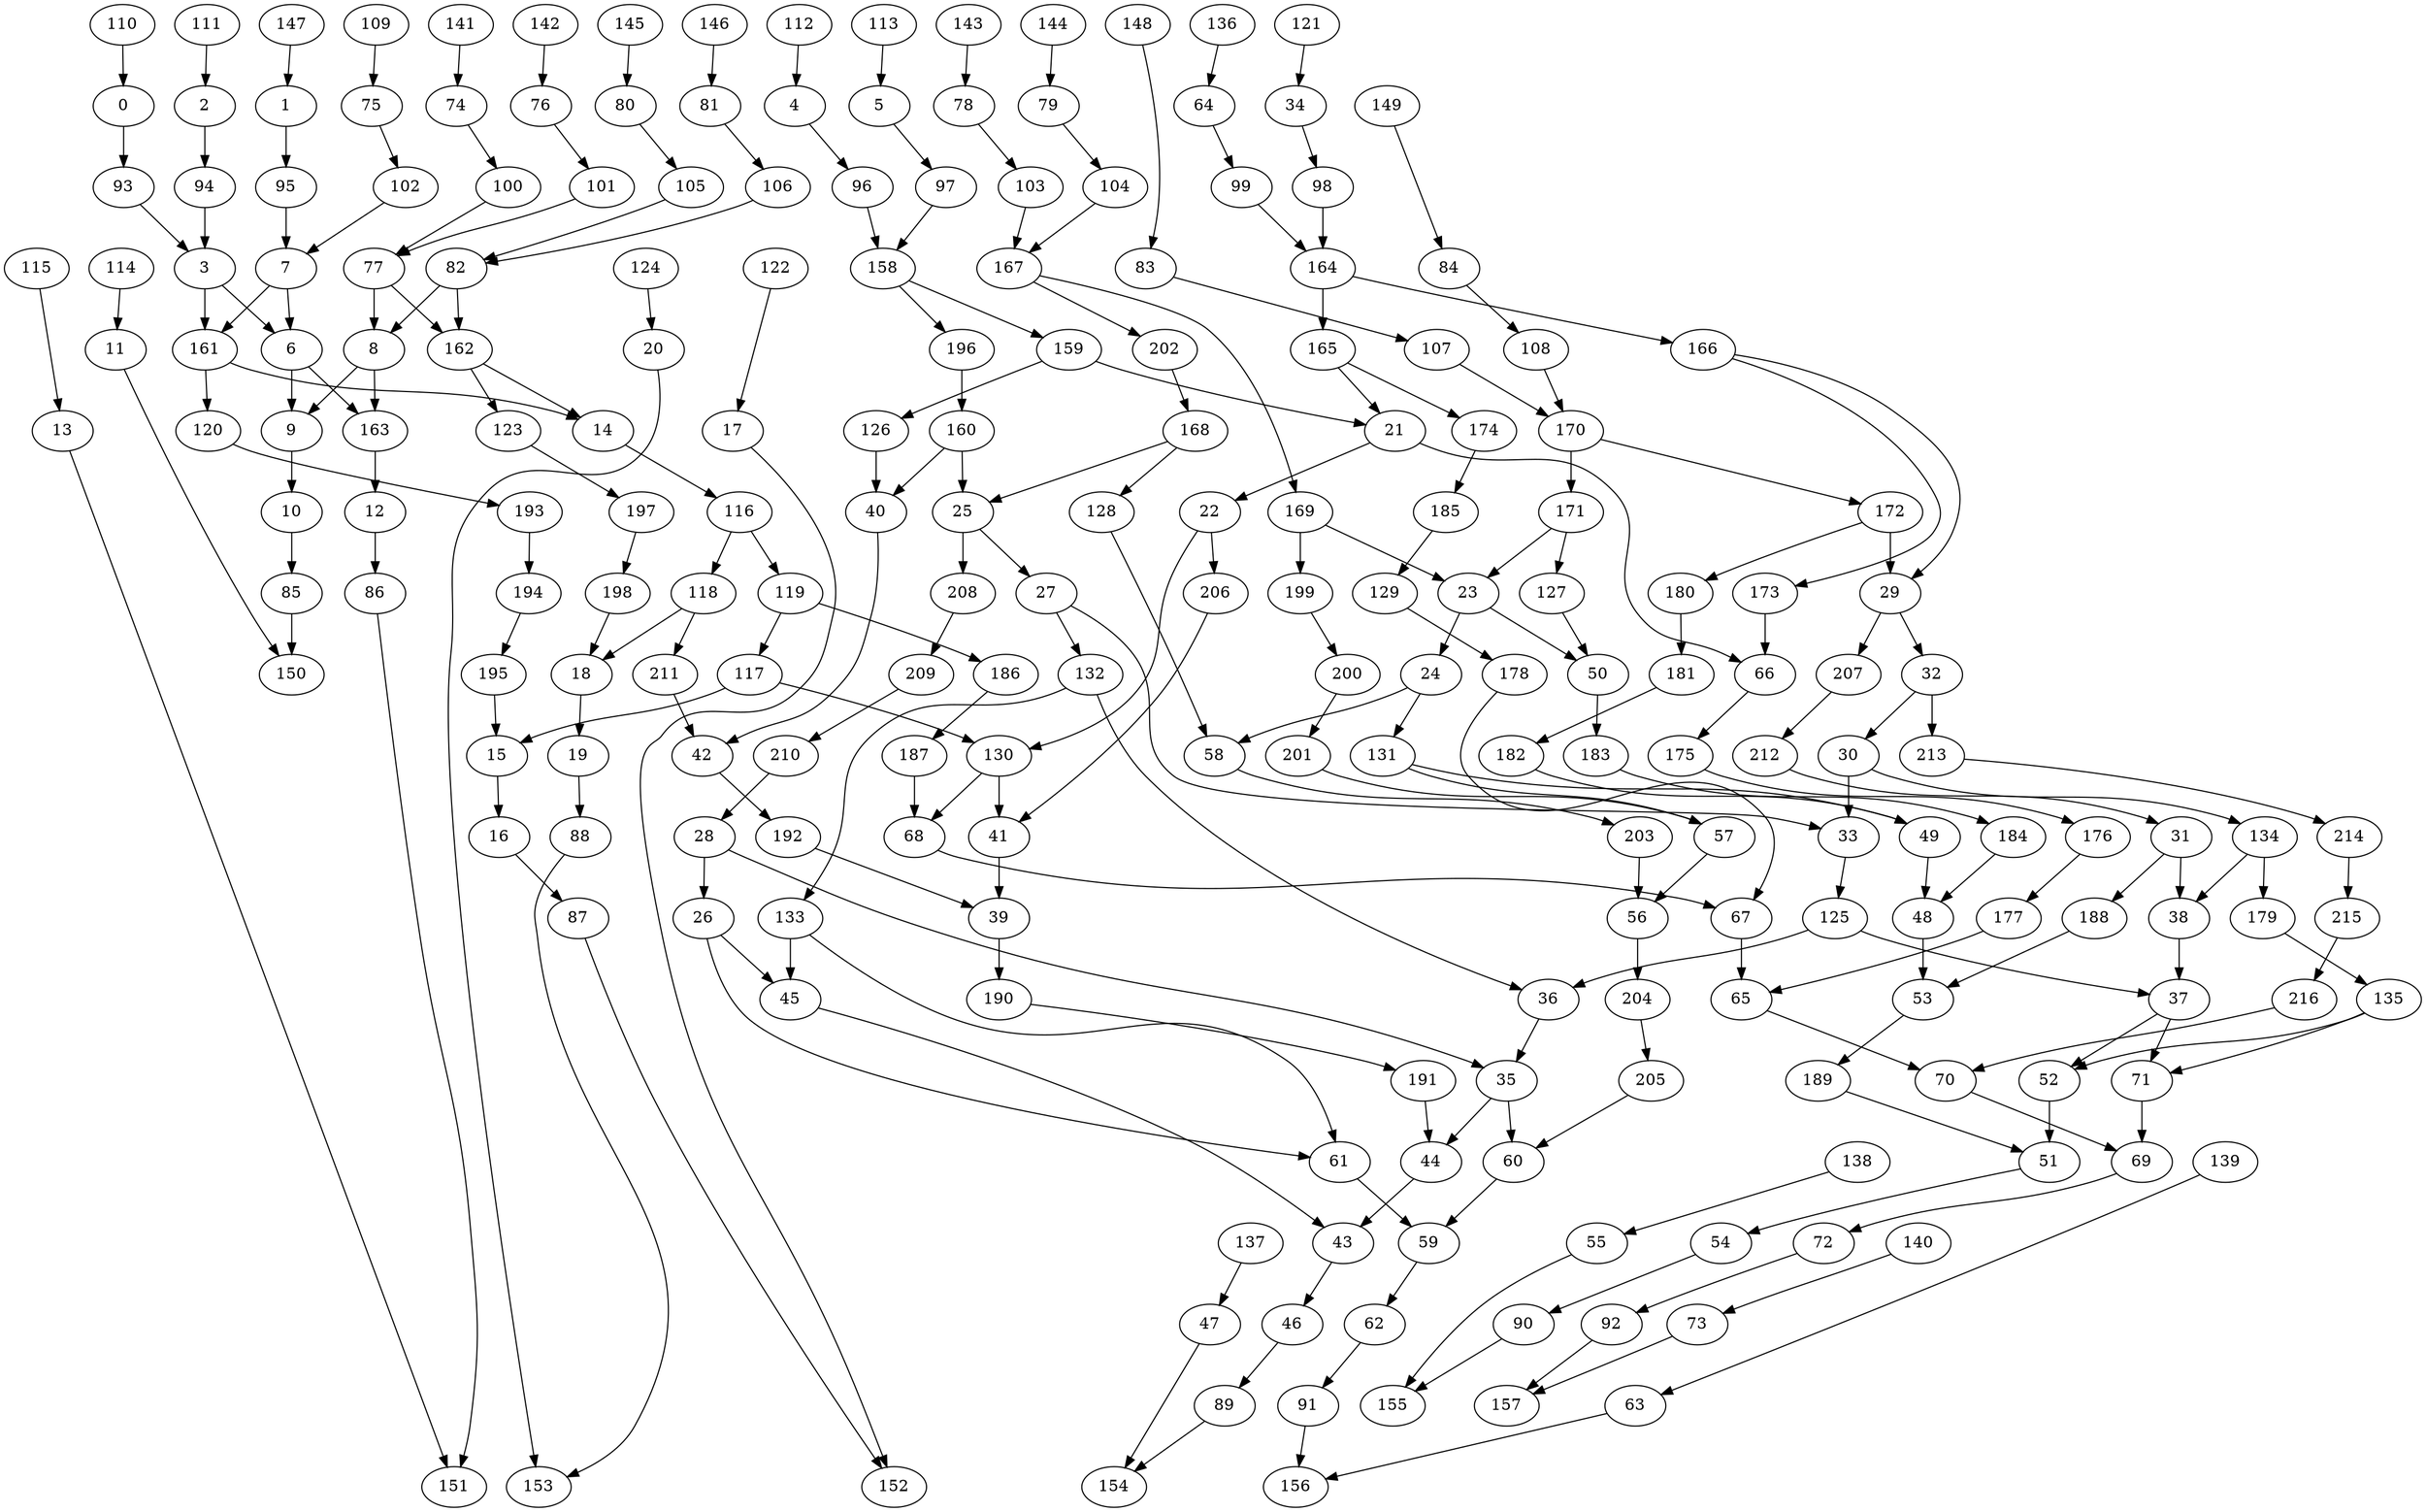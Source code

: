 digraph g {
0;
1;
2;
3;
4;
5;
6;
7;
8;
9;
10;
11;
12;
13;
14;
15;
16;
17;
18;
19;
20;
21;
22;
23;
24;
25;
26;
27;
28;
29;
30;
31;
32;
33;
34;
35;
36;
37;
38;
39;
40;
41;
42;
43;
44;
45;
46;
47;
48;
49;
50;
51;
52;
53;
54;
55;
56;
57;
58;
59;
60;
61;
62;
63;
64;
65;
66;
67;
68;
69;
70;
71;
72;
73;
74;
75;
76;
77;
78;
79;
80;
81;
82;
83;
84;
85;
86;
87;
88;
89;
90;
91;
92;
93;
94;
95;
96;
97;
98;
99;
100;
101;
102;
103;
104;
105;
106;
107;
108;
109;
110;
111;
112;
113;
114;
115;
116;
117;
118;
119;
120;
121;
122;
123;
124;
125;
126;
127;
128;
129;
130;
131;
132;
133;
134;
135;
136;
137;
138;
139;
140;
141;
142;
143;
144;
145;
146;
147;
148;
149;
150;
151;
152;
153;
154;
155;
156;
157;
158;
159;
160;
161;
162;
163;
164;
165;
166;
167;
168;
169;
170;
171;
172;
173;
174;
175;
176;
177;
178;
179;
180;
181;
182;
183;
184;
185;
186;
187;
188;
189;
190;
191;
192;
193;
194;
195;
196;
197;
198;
199;
200;
201;
202;
203;
204;
205;
206;
207;
208;
209;
210;
211;
212;
213;
214;
215;
216;
0 -> 93 [weight=0];
1 -> 95 [weight=0];
2 -> 94 [weight=0];
3 -> 6 [weight=0];
3 -> 161 [weight=1];
4 -> 96 [weight=0];
5 -> 97 [weight=0];
6 -> 9 [weight=1];
6 -> 163 [weight=0];
7 -> 6 [weight=0];
7 -> 161 [weight=0];
8 -> 9 [weight=0];
8 -> 163 [weight=0];
9 -> 10 [weight=1];
10 -> 85 [weight=0];
11 -> 150 [weight=0];
12 -> 86 [weight=0];
13 -> 151 [weight=0];
14 -> 116 [weight=0];
15 -> 16 [weight=0];
16 -> 87 [weight=0];
17 -> 152 [weight=0];
18 -> 19 [weight=0];
19 -> 88 [weight=0];
20 -> 153 [weight=0];
21 -> 66 [weight=0];
21 -> 22 [weight=0];
22 -> 130 [weight=0];
22 -> 206 [weight=0];
23 -> 24 [weight=0];
23 -> 50 [weight=0];
24 -> 131 [weight=0];
24 -> 58 [weight=0];
25 -> 27 [weight=0];
25 -> 208 [weight=1];
26 -> 45 [weight=0];
26 -> 61 [weight=0];
27 -> 33 [weight=0];
27 -> 132 [weight=0];
28 -> 35 [weight=0];
28 -> 26 [weight=0];
29 -> 32 [weight=0];
29 -> 207 [weight=0];
30 -> 33 [weight=1];
30 -> 134 [weight=0];
31 -> 188 [weight=0];
31 -> 38 [weight=0];
32 -> 30 [weight=0];
32 -> 213 [weight=1];
33 -> 125 [weight=0];
34 -> 98 [weight=0];
35 -> 60 [weight=0];
35 -> 44 [weight=1];
36 -> 35 [weight=0];
37 -> 52 [weight=0];
37 -> 71 [weight=0];
38 -> 37 [weight=1];
39 -> 190 [weight=1];
40 -> 42 [weight=0];
41 -> 39 [weight=2];
42 -> 192 [weight=0];
43 -> 46 [weight=0];
44 -> 43 [weight=0];
45 -> 43 [weight=0];
46 -> 89 [weight=0];
47 -> 154 [weight=0];
48 -> 53 [weight=1];
49 -> 48 [weight=0];
50 -> 183 [weight=0];
51 -> 54 [weight=0];
52 -> 51 [weight=1];
53 -> 189 [weight=0];
54 -> 90 [weight=0];
55 -> 155 [weight=0];
56 -> 204 [weight=1];
57 -> 56 [weight=0];
58 -> 203 [weight=0];
59 -> 62 [weight=0];
60 -> 59 [weight=0];
61 -> 59 [weight=0];
62 -> 91 [weight=0];
63 -> 156 [weight=0];
64 -> 99 [weight=0];
65 -> 70 [weight=0];
66 -> 175 [weight=0];
67 -> 65 [weight=2];
68 -> 67 [weight=0];
69 -> 72 [weight=0];
70 -> 69 [weight=0];
71 -> 69 [weight=1];
72 -> 92 [weight=0];
73 -> 157 [weight=0];
74 -> 100 [weight=0];
75 -> 102 [weight=0];
76 -> 101 [weight=0];
77 -> 162 [weight=0];
77 -> 8 [weight=0];
78 -> 103 [weight=0];
79 -> 104 [weight=0];
80 -> 105 [weight=0];
81 -> 106 [weight=0];
82 -> 162 [weight=0];
82 -> 8 [weight=0];
83 -> 107 [weight=0];
84 -> 108 [weight=0];
85 -> 150 [weight=1];
86 -> 151 [weight=0];
87 -> 152 [weight=0];
88 -> 153 [weight=0];
89 -> 154 [weight=0];
90 -> 155 [weight=0];
91 -> 156 [weight=0];
92 -> 157 [weight=0];
93 -> 3 [weight=0];
94 -> 3 [weight=0];
95 -> 7 [weight=1];
96 -> 158 [weight=0];
97 -> 158 [weight=0];
98 -> 164 [weight=2];
99 -> 164 [weight=0];
100 -> 77 [weight=0];
101 -> 77 [weight=0];
102 -> 7 [weight=0];
103 -> 167 [weight=0];
104 -> 167 [weight=0];
105 -> 82 [weight=0];
106 -> 82 [weight=0];
107 -> 170 [weight=0];
108 -> 170 [weight=0];
109 -> 75 [weight=0];
110 -> 0 [weight=0];
111 -> 2 [weight=0];
112 -> 4 [weight=0];
113 -> 5 [weight=0];
114 -> 11 [weight=0];
115 -> 13 [weight=0];
116 -> 119 [weight=0];
116 -> 118 [weight=0];
117 -> 15 [weight=0];
117 -> 130 [weight=0];
118 -> 18 [weight=0];
118 -> 211 [weight=0];
119 -> 117 [weight=0];
119 -> 186 [weight=0];
120 -> 193 [weight=0];
121 -> 34 [weight=0];
122 -> 17 [weight=0];
123 -> 197 [weight=0];
124 -> 20 [weight=0];
125 -> 36 [weight=0];
125 -> 37 [weight=0];
126 -> 40 [weight=1];
127 -> 50 [weight=0];
128 -> 58 [weight=0];
129 -> 178 [weight=0];
130 -> 41 [weight=1];
130 -> 68 [weight=0];
131 -> 49 [weight=0];
131 -> 57 [weight=0];
132 -> 36 [weight=0];
132 -> 133 [weight=0];
133 -> 61 [weight=0];
133 -> 45 [weight=1];
134 -> 179 [weight=0];
134 -> 38 [weight=0];
135 -> 71 [weight=0];
135 -> 52 [weight=0];
136 -> 64 [weight=0];
137 -> 47 [weight=0];
138 -> 55 [weight=0];
139 -> 63 [weight=0];
140 -> 73 [weight=0];
141 -> 74 [weight=0];
142 -> 76 [weight=0];
143 -> 78 [weight=0];
144 -> 79 [weight=0];
145 -> 80 [weight=0];
146 -> 81 [weight=0];
147 -> 1 [weight=0];
148 -> 83 [weight=0];
149 -> 84 [weight=0];
158 -> 196 [weight=0];
158 -> 159 [weight=0];
159 -> 126 [weight=0];
159 -> 21 [weight=0];
160 -> 40 [weight=0];
160 -> 25 [weight=0];
161 -> 120 [weight=0];
161 -> 14 [weight=0];
162 -> 123 [weight=0];
162 -> 14 [weight=0];
163 -> 12 [weight=1];
164 -> 166 [weight=0];
164 -> 165 [weight=1];
165 -> 21 [weight=0];
165 -> 174 [weight=0];
166 -> 173 [weight=0];
166 -> 29 [weight=0];
167 -> 169 [weight=0];
167 -> 202 [weight=0];
168 -> 128 [weight=0];
168 -> 25 [weight=0];
169 -> 23 [weight=0];
169 -> 199 [weight=1];
170 -> 171 [weight=1];
170 -> 172 [weight=0];
171 -> 127 [weight=0];
171 -> 23 [weight=0];
172 -> 180 [weight=0];
172 -> 29 [weight=3];
173 -> 66 [weight=1];
174 -> 185 [weight=0];
175 -> 176 [weight=0];
176 -> 177 [weight=0];
177 -> 65 [weight=0];
178 -> 67 [weight=0];
179 -> 135 [weight=0];
180 -> 181 [weight=0];
181 -> 182 [weight=0];
182 -> 49 [weight=0];
183 -> 184 [weight=0];
184 -> 48 [weight=0];
185 -> 129 [weight=0];
186 -> 187 [weight=0];
187 -> 68 [weight=1];
188 -> 53 [weight=0];
189 -> 51 [weight=0];
190 -> 191 [weight=0];
191 -> 44 [weight=1];
192 -> 39 [weight=0];
193 -> 194 [weight=0];
194 -> 195 [weight=0];
195 -> 15 [weight=0];
196 -> 160 [weight=1];
197 -> 198 [weight=0];
198 -> 18 [weight=0];
199 -> 200 [weight=0];
200 -> 201 [weight=0];
201 -> 57 [weight=0];
202 -> 168 [weight=0];
203 -> 56 [weight=0];
204 -> 205 [weight=0];
205 -> 60 [weight=0];
206 -> 41 [weight=0];
207 -> 212 [weight=0];
208 -> 209 [weight=0];
209 -> 210 [weight=0];
210 -> 28 [weight=0];
211 -> 42 [weight=0];
212 -> 31 [weight=0];
213 -> 214 [weight=0];
214 -> 215 [weight=0];
215 -> 216 [weight=0];
216 -> 70 [weight=0];
}
